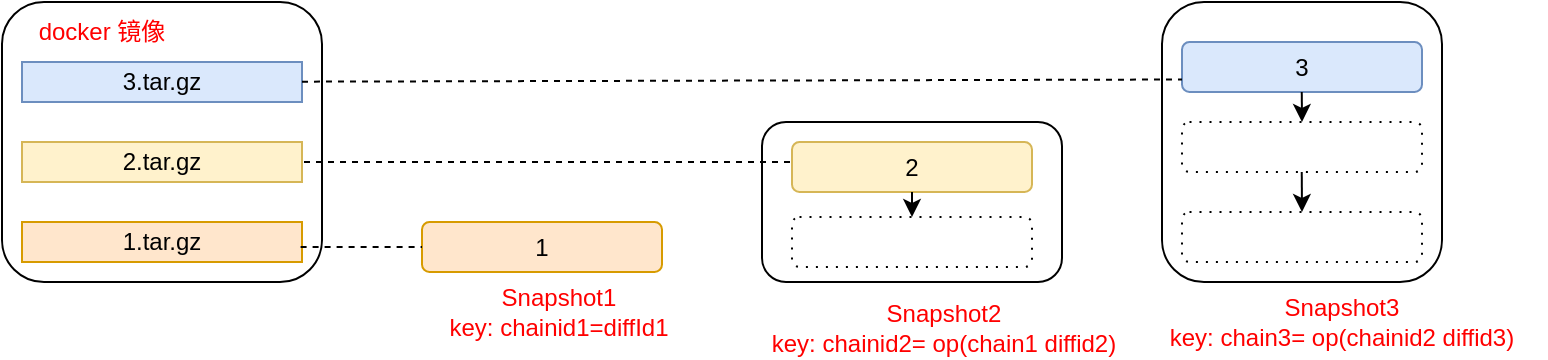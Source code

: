 <mxfile version="24.6.0" type="github">
  <diagram name="第 1 页" id="iwIfp1nPV168G7r7UrWe">
    <mxGraphModel dx="837" dy="441" grid="0" gridSize="10" guides="1" tooltips="1" connect="1" arrows="1" fold="1" page="0" pageScale="1" pageWidth="827" pageHeight="1169" math="0" shadow="0">
      <root>
        <mxCell id="0" />
        <mxCell id="1" parent="0" />
        <mxCell id="DYiFUSmJIpc-nI2bF0qj-2" value="" style="rounded=1;whiteSpace=wrap;html=1;" vertex="1" parent="1">
          <mxGeometry x="160" y="200" width="160" height="140" as="geometry" />
        </mxCell>
        <mxCell id="DYiFUSmJIpc-nI2bF0qj-1" value="3.tar.gz" style="rounded=0;whiteSpace=wrap;html=1;fillColor=#dae8fc;strokeColor=#6c8ebf;" vertex="1" parent="1">
          <mxGeometry x="170" y="230" width="140" height="20" as="geometry" />
        </mxCell>
        <mxCell id="DYiFUSmJIpc-nI2bF0qj-3" value="2.tar.gz" style="rounded=0;whiteSpace=wrap;html=1;fillColor=#fff2cc;strokeColor=#d6b656;" vertex="1" parent="1">
          <mxGeometry x="170" y="270" width="140" height="20" as="geometry" />
        </mxCell>
        <mxCell id="DYiFUSmJIpc-nI2bF0qj-4" value="1.tar.gz" style="rounded=0;whiteSpace=wrap;html=1;fillColor=#ffe6cc;strokeColor=#d79b00;" vertex="1" parent="1">
          <mxGeometry x="170" y="310" width="140" height="20" as="geometry" />
        </mxCell>
        <mxCell id="DYiFUSmJIpc-nI2bF0qj-5" value="&lt;font color=&quot;#ff0000&quot;&gt;docker 镜像&lt;/font&gt;" style="text;html=1;align=center;verticalAlign=middle;whiteSpace=wrap;rounded=0;" vertex="1" parent="1">
          <mxGeometry x="160" y="200" width="100" height="30" as="geometry" />
        </mxCell>
        <mxCell id="DYiFUSmJIpc-nI2bF0qj-6" value="1" style="rounded=1;whiteSpace=wrap;html=1;fillColor=#ffe6cc;strokeColor=#d79b00;" vertex="1" parent="1">
          <mxGeometry x="370" y="310" width="120" height="25" as="geometry" />
        </mxCell>
        <mxCell id="DYiFUSmJIpc-nI2bF0qj-7" value="" style="rounded=1;whiteSpace=wrap;html=1;" vertex="1" parent="1">
          <mxGeometry x="540" y="260" width="150" height="80" as="geometry" />
        </mxCell>
        <mxCell id="DYiFUSmJIpc-nI2bF0qj-8" value="2" style="rounded=1;whiteSpace=wrap;html=1;fillColor=#fff2cc;strokeColor=#d6b656;" vertex="1" parent="1">
          <mxGeometry x="555" y="270" width="120" height="25" as="geometry" />
        </mxCell>
        <mxCell id="DYiFUSmJIpc-nI2bF0qj-9" value="" style="rounded=1;whiteSpace=wrap;html=1;dashed=1;dashPattern=1 4;" vertex="1" parent="1">
          <mxGeometry x="555" y="307.5" width="120" height="25" as="geometry" />
        </mxCell>
        <mxCell id="DYiFUSmJIpc-nI2bF0qj-10" value="" style="rounded=1;whiteSpace=wrap;html=1;" vertex="1" parent="1">
          <mxGeometry x="740" y="200" width="140" height="140" as="geometry" />
        </mxCell>
        <mxCell id="DYiFUSmJIpc-nI2bF0qj-11" value="3" style="rounded=1;whiteSpace=wrap;html=1;fillColor=#dae8fc;strokeColor=#6c8ebf;" vertex="1" parent="1">
          <mxGeometry x="750" y="220" width="120" height="25" as="geometry" />
        </mxCell>
        <mxCell id="DYiFUSmJIpc-nI2bF0qj-12" value="" style="rounded=1;whiteSpace=wrap;html=1;dashed=1;dashPattern=1 4;" vertex="1" parent="1">
          <mxGeometry x="750" y="260" width="120" height="25" as="geometry" />
        </mxCell>
        <mxCell id="DYiFUSmJIpc-nI2bF0qj-13" value="" style="rounded=1;whiteSpace=wrap;html=1;dashed=1;dashPattern=1 4;" vertex="1" parent="1">
          <mxGeometry x="750" y="305" width="120" height="25" as="geometry" />
        </mxCell>
        <mxCell id="DYiFUSmJIpc-nI2bF0qj-14" value="" style="endArrow=classic;html=1;rounded=0;exitX=0.5;exitY=1;exitDx=0;exitDy=0;entryX=0.5;entryY=0;entryDx=0;entryDy=0;" edge="1" parent="1" source="DYiFUSmJIpc-nI2bF0qj-8" target="DYiFUSmJIpc-nI2bF0qj-9">
          <mxGeometry width="50" height="50" relative="1" as="geometry">
            <mxPoint x="680" y="450" as="sourcePoint" />
            <mxPoint x="680" y="480" as="targetPoint" />
          </mxGeometry>
        </mxCell>
        <mxCell id="DYiFUSmJIpc-nI2bF0qj-16" value="" style="endArrow=classic;html=1;rounded=0;exitX=0.5;exitY=1;exitDx=0;exitDy=0;entryX=0.5;entryY=0;entryDx=0;entryDy=0;" edge="1" parent="1" target="DYiFUSmJIpc-nI2bF0qj-13">
          <mxGeometry width="50" height="50" relative="1" as="geometry">
            <mxPoint x="809.88" y="285" as="sourcePoint" />
            <mxPoint x="809.88" y="298" as="targetPoint" />
          </mxGeometry>
        </mxCell>
        <mxCell id="DYiFUSmJIpc-nI2bF0qj-17" value="" style="endArrow=classic;html=1;rounded=0;exitX=0.5;exitY=1;exitDx=0;exitDy=0;" edge="1" parent="1">
          <mxGeometry width="50" height="50" relative="1" as="geometry">
            <mxPoint x="809.88" y="245" as="sourcePoint" />
            <mxPoint x="810" y="260" as="targetPoint" />
          </mxGeometry>
        </mxCell>
        <mxCell id="DYiFUSmJIpc-nI2bF0qj-18" value="&lt;font color=&quot;#ff0000&quot;&gt;Snapshot1&lt;/font&gt;&lt;div&gt;&lt;font color=&quot;#ff0000&quot;&gt;key: chainid1=diffId1&lt;/font&gt;&lt;/div&gt;" style="text;html=1;align=center;verticalAlign=middle;whiteSpace=wrap;rounded=0;" vertex="1" parent="1">
          <mxGeometry x="380" y="340" width="117" height="30" as="geometry" />
        </mxCell>
        <mxCell id="DYiFUSmJIpc-nI2bF0qj-19" value="&lt;font color=&quot;#ff0000&quot;&gt;Snapshot2&lt;/font&gt;&lt;div&gt;&lt;span style=&quot;color: rgb(255, 0, 0);&quot;&gt;key:&amp;nbsp;&lt;/span&gt;&lt;span style=&quot;color: rgb(255, 0, 0); background-color: initial;&quot;&gt;chainid2= op(chain1 diffid2)&lt;/span&gt;&lt;/div&gt;" style="text;html=1;align=center;verticalAlign=middle;whiteSpace=wrap;rounded=0;" vertex="1" parent="1">
          <mxGeometry x="529" y="348" width="204" height="30" as="geometry" />
        </mxCell>
        <mxCell id="DYiFUSmJIpc-nI2bF0qj-21" value="" style="endArrow=none;dashed=1;html=1;rounded=0;entryX=0;entryY=0.5;entryDx=0;entryDy=0;exitX=0.995;exitY=0.622;exitDx=0;exitDy=0;exitPerimeter=0;" edge="1" parent="1" source="DYiFUSmJIpc-nI2bF0qj-4" target="DYiFUSmJIpc-nI2bF0qj-6">
          <mxGeometry width="50" height="50" relative="1" as="geometry">
            <mxPoint x="310" y="320" as="sourcePoint" />
            <mxPoint x="360" y="270" as="targetPoint" />
          </mxGeometry>
        </mxCell>
        <mxCell id="DYiFUSmJIpc-nI2bF0qj-22" value="" style="endArrow=none;dashed=1;html=1;rounded=0;entryX=0.006;entryY=0.4;entryDx=0;entryDy=0;entryPerimeter=0;" edge="1" parent="1" target="DYiFUSmJIpc-nI2bF0qj-8">
          <mxGeometry width="50" height="50" relative="1" as="geometry">
            <mxPoint x="311" y="280" as="sourcePoint" />
            <mxPoint x="371" y="280.5" as="targetPoint" />
          </mxGeometry>
        </mxCell>
        <mxCell id="DYiFUSmJIpc-nI2bF0qj-23" value="" style="endArrow=none;dashed=1;html=1;rounded=0;entryX=0;entryY=0.75;entryDx=0;entryDy=0;" edge="1" parent="1" target="DYiFUSmJIpc-nI2bF0qj-11">
          <mxGeometry width="50" height="50" relative="1" as="geometry">
            <mxPoint x="310" y="239.83" as="sourcePoint" />
            <mxPoint x="555" y="239.83" as="targetPoint" />
          </mxGeometry>
        </mxCell>
        <mxCell id="DYiFUSmJIpc-nI2bF0qj-25" value="&lt;font color=&quot;#ff0000&quot;&gt;Snapshot3&lt;/font&gt;&lt;div&gt;&lt;span style=&quot;color: rgb(255, 0, 0);&quot;&gt;key:&amp;nbsp;&lt;/span&gt;&lt;span style=&quot;color: rgb(255, 0, 0); background-color: initial;&quot;&gt;chain3= op(chainid2 diffid3)&lt;/span&gt;&lt;/div&gt;" style="text;html=1;align=center;verticalAlign=middle;whiteSpace=wrap;rounded=0;" vertex="1" parent="1">
          <mxGeometry x="728" y="345" width="204" height="30" as="geometry" />
        </mxCell>
      </root>
    </mxGraphModel>
  </diagram>
</mxfile>
